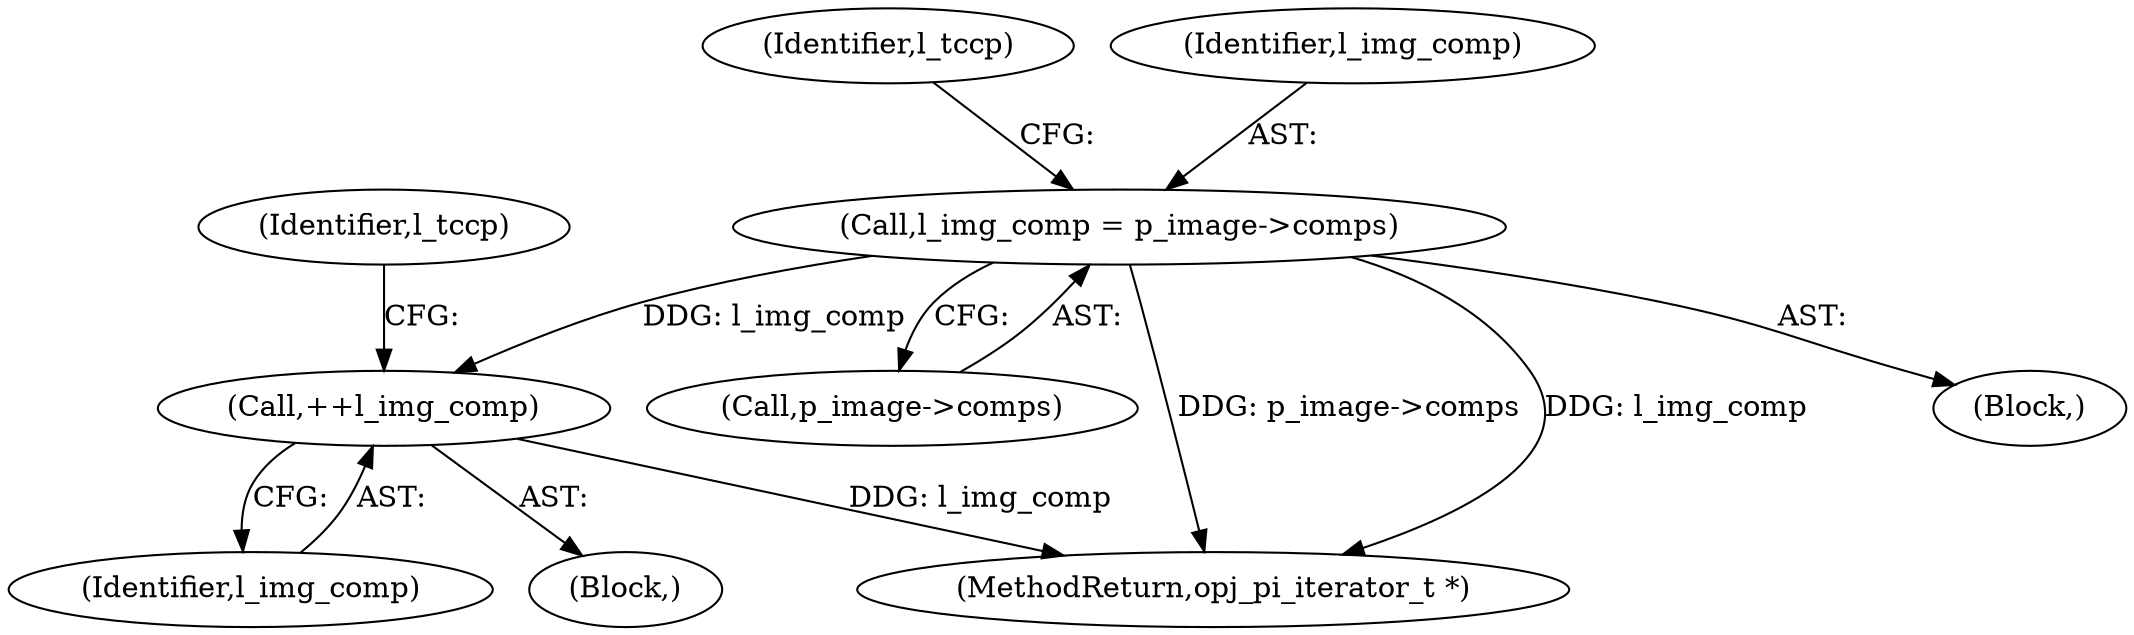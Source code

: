 digraph "0_openjpeg_ef01f18dfc6780b776d0674ed3e7415c6ef54d24@pointer" {
"1000386" [label="(Call,l_img_comp = p_image->comps)"];
"1000517" [label="(Call,++l_img_comp)"];
"1000388" [label="(Call,p_image->comps)"];
"1000386" [label="(Call,l_img_comp = p_image->comps)"];
"1000713" [label="(MethodReturn,opj_pi_iterator_t *)"];
"1000517" [label="(Call,++l_img_comp)"];
"1000518" [label="(Identifier,l_img_comp)"];
"1000392" [label="(Identifier,l_tccp)"];
"1000447" [label="(Block,)"];
"1000387" [label="(Identifier,l_img_comp)"];
"1000520" [label="(Identifier,l_tccp)"];
"1000127" [label="(Block,)"];
"1000386" -> "1000127"  [label="AST: "];
"1000386" -> "1000388"  [label="CFG: "];
"1000387" -> "1000386"  [label="AST: "];
"1000388" -> "1000386"  [label="AST: "];
"1000392" -> "1000386"  [label="CFG: "];
"1000386" -> "1000713"  [label="DDG: p_image->comps"];
"1000386" -> "1000713"  [label="DDG: l_img_comp"];
"1000386" -> "1000517"  [label="DDG: l_img_comp"];
"1000517" -> "1000447"  [label="AST: "];
"1000517" -> "1000518"  [label="CFG: "];
"1000518" -> "1000517"  [label="AST: "];
"1000520" -> "1000517"  [label="CFG: "];
"1000517" -> "1000713"  [label="DDG: l_img_comp"];
}
